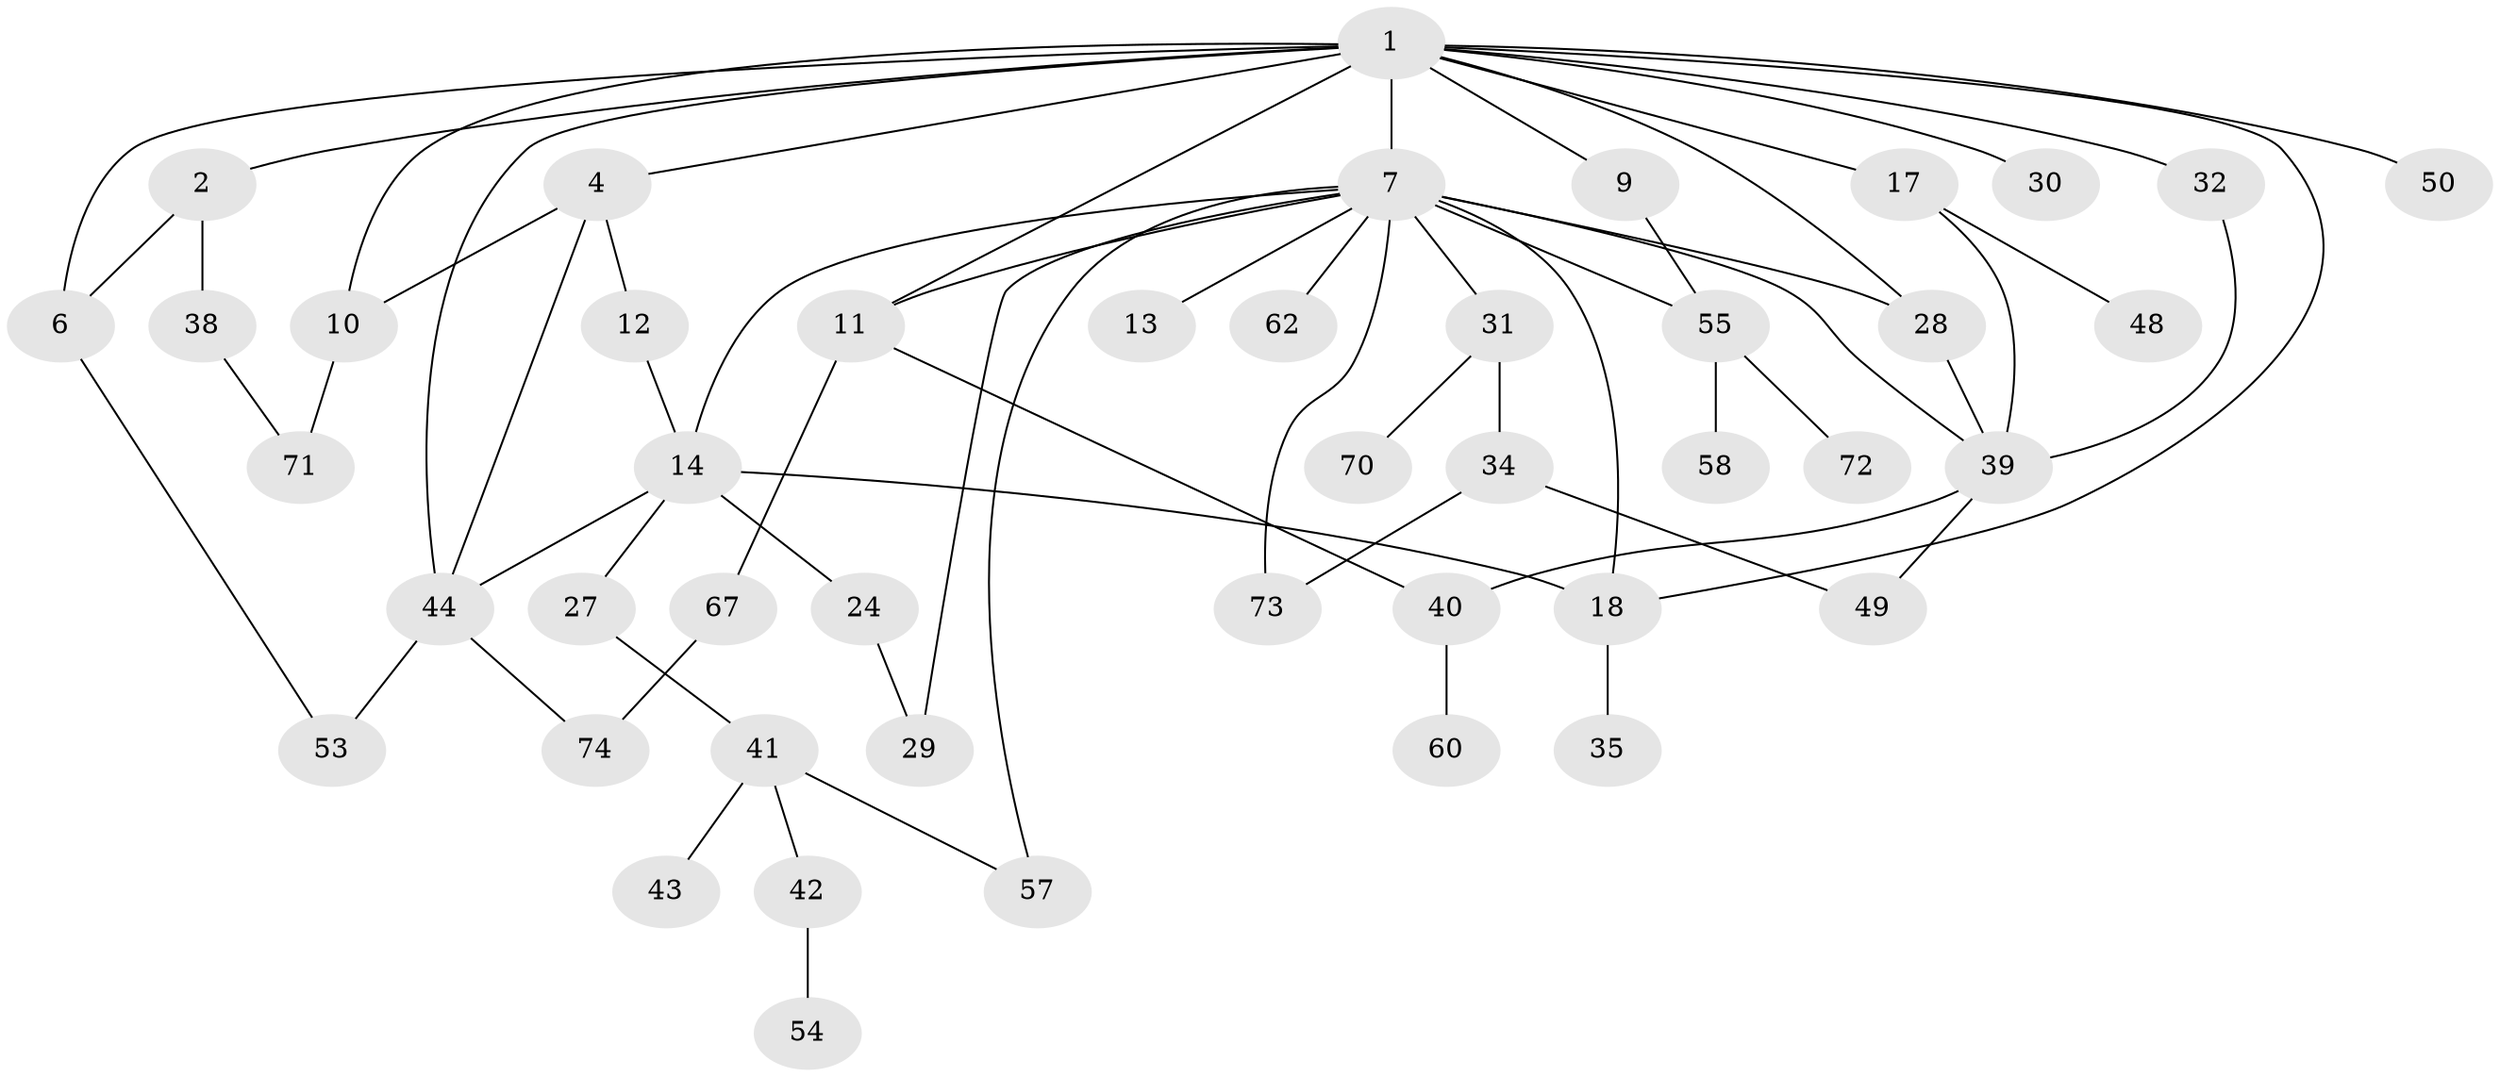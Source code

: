 // original degree distribution, {3: 0.18666666666666668, 9: 0.013333333333333334, 5: 0.08, 6: 0.02666666666666667, 2: 0.30666666666666664, 4: 0.08, 1: 0.29333333333333333, 7: 0.013333333333333334}
// Generated by graph-tools (version 1.1) at 2025/17/03/04/25 18:17:05]
// undirected, 45 vertices, 65 edges
graph export_dot {
graph [start="1"]
  node [color=gray90,style=filled];
  1 [super="+3"];
  2;
  4 [super="+36"];
  6 [super="+8"];
  7 [super="+19"];
  9 [super="+33"];
  10;
  11;
  12;
  13;
  14 [super="+15+22"];
  17 [super="+26"];
  18 [super="+25"];
  24;
  27;
  28;
  29;
  30;
  31;
  32;
  34 [super="+37"];
  35 [super="+61"];
  38;
  39 [super="+59"];
  40;
  41 [super="+51"];
  42 [super="+45"];
  43;
  44;
  48;
  49;
  50;
  53 [super="+65"];
  54;
  55 [super="+56"];
  57 [super="+64"];
  58;
  60;
  62;
  67 [super="+75+68"];
  70;
  71;
  72;
  73;
  74;
  1 -- 2;
  1 -- 4;
  1 -- 32;
  1 -- 6;
  1 -- 7 [weight=2];
  1 -- 9;
  1 -- 10;
  1 -- 11;
  1 -- 44;
  1 -- 17;
  1 -- 18;
  1 -- 50;
  1 -- 28;
  1 -- 30;
  2 -- 38;
  2 -- 6;
  4 -- 10;
  4 -- 12;
  4 -- 44;
  6 -- 53;
  7 -- 13;
  7 -- 62;
  7 -- 73;
  7 -- 11;
  7 -- 18;
  7 -- 57;
  7 -- 28;
  7 -- 29;
  7 -- 31;
  7 -- 39;
  7 -- 14;
  7 -- 55;
  9 -- 55;
  10 -- 71;
  11 -- 40;
  11 -- 67;
  12 -- 14;
  14 -- 18;
  14 -- 27;
  14 -- 44;
  14 -- 24;
  17 -- 48;
  17 -- 39;
  18 -- 35;
  24 -- 29;
  27 -- 41;
  28 -- 39;
  31 -- 34;
  31 -- 70;
  32 -- 39;
  34 -- 49;
  34 -- 73;
  38 -- 71;
  39 -- 49;
  39 -- 40;
  40 -- 60;
  41 -- 42;
  41 -- 43;
  41 -- 57;
  42 -- 54;
  44 -- 53;
  44 -- 74;
  55 -- 58;
  55 -- 72;
  67 -- 74;
}
